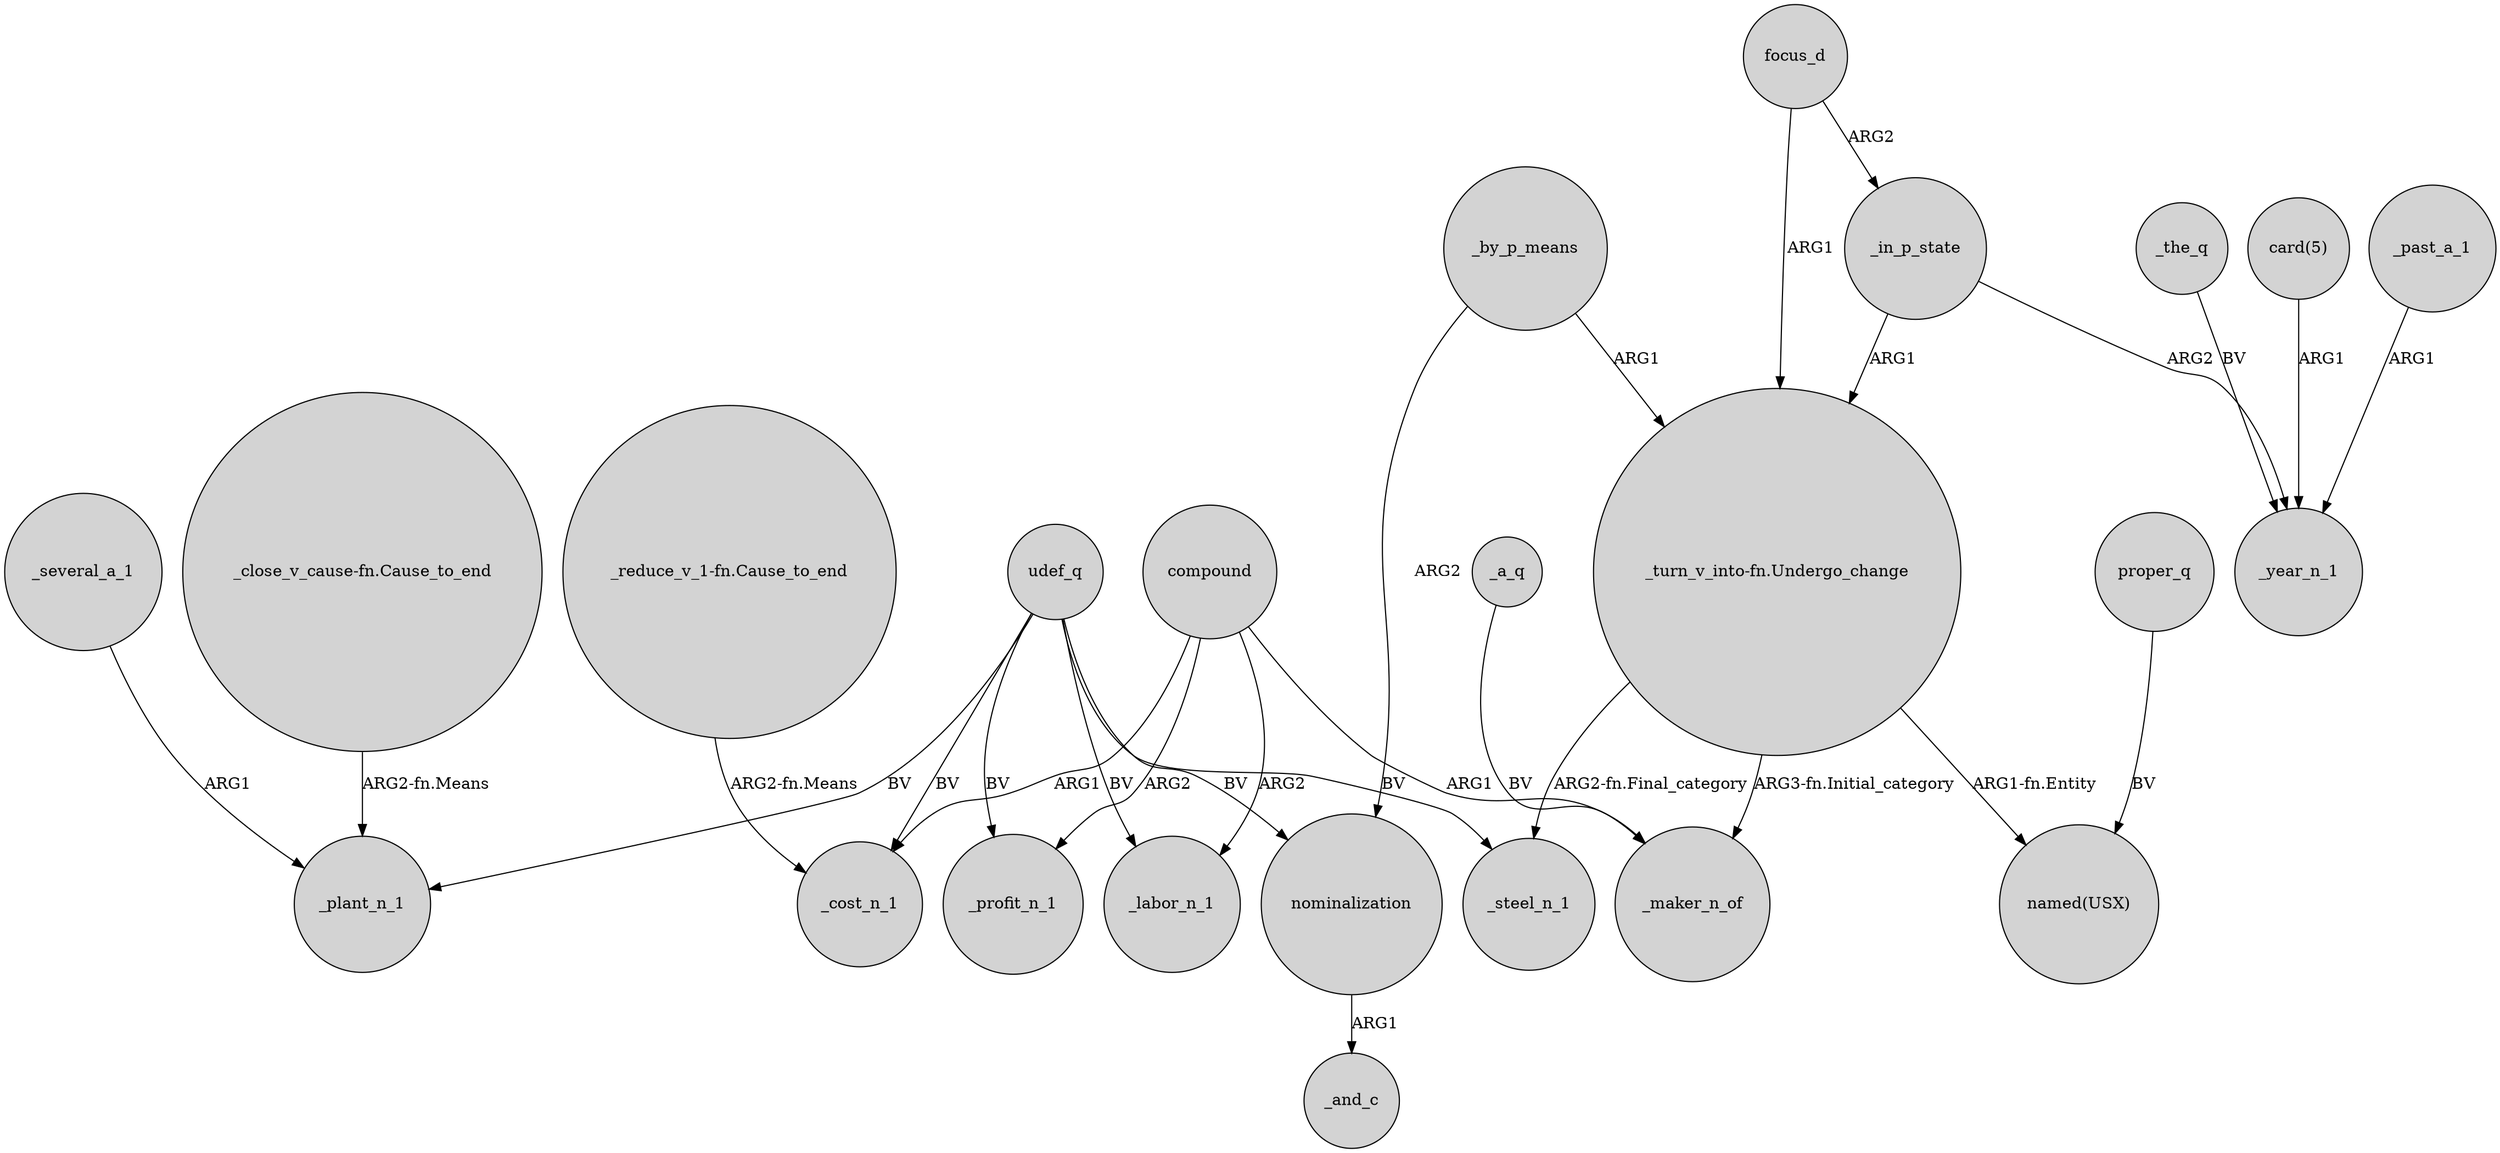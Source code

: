 digraph {
	node [shape=circle style=filled]
	udef_q -> _plant_n_1 [label=BV]
	"_close_v_cause-fn.Cause_to_end" -> _plant_n_1 [label="ARG2-fn.Means"]
	focus_d -> _in_p_state [label=ARG2]
	"_reduce_v_1-fn.Cause_to_end" -> _cost_n_1 [label="ARG2-fn.Means"]
	"_turn_v_into-fn.Undergo_change" -> "named(USX)" [label="ARG1-fn.Entity"]
	udef_q -> nominalization [label=BV]
	udef_q -> _profit_n_1 [label=BV]
	focus_d -> "_turn_v_into-fn.Undergo_change" [label=ARG1]
	"_turn_v_into-fn.Undergo_change" -> _maker_n_of [label="ARG3-fn.Initial_category"]
	nominalization -> _and_c [label=ARG1]
	_in_p_state -> _year_n_1 [label=ARG2]
	udef_q -> _steel_n_1 [label=BV]
	_the_q -> _year_n_1 [label=BV]
	compound -> _profit_n_1 [label=ARG2]
	_by_p_means -> nominalization [label=ARG2]
	compound -> _labor_n_1 [label=ARG2]
	udef_q -> _labor_n_1 [label=BV]
	"card(5)" -> _year_n_1 [label=ARG1]
	compound -> _maker_n_of [label=ARG1]
	_past_a_1 -> _year_n_1 [label=ARG1]
	"_turn_v_into-fn.Undergo_change" -> _steel_n_1 [label="ARG2-fn.Final_category"]
	compound -> _cost_n_1 [label=ARG1]
	_by_p_means -> "_turn_v_into-fn.Undergo_change" [label=ARG1]
	_a_q -> _maker_n_of [label=BV]
	proper_q -> "named(USX)" [label=BV]
	_several_a_1 -> _plant_n_1 [label=ARG1]
	_in_p_state -> "_turn_v_into-fn.Undergo_change" [label=ARG1]
	udef_q -> _cost_n_1 [label=BV]
}

